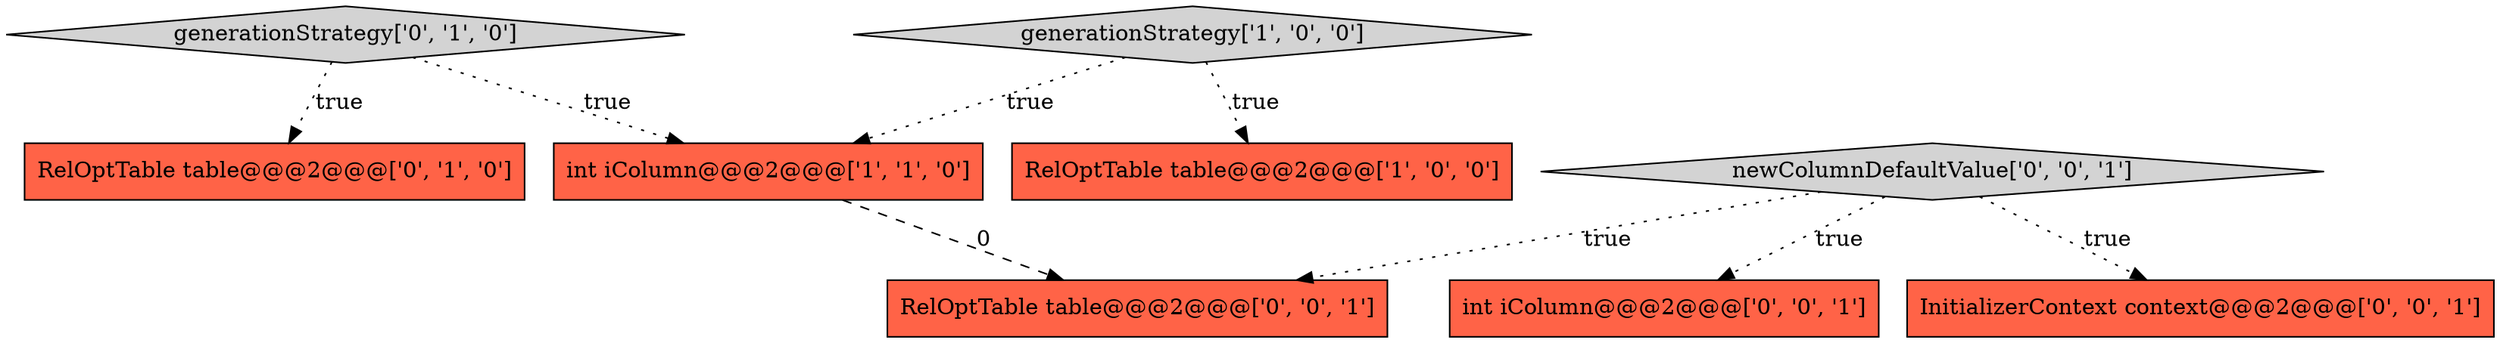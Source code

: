digraph {
8 [style = filled, label = "RelOptTable table@@@2@@@['0', '0', '1']", fillcolor = tomato, shape = box image = "AAA0AAABBB3BBB"];
4 [style = filled, label = "RelOptTable table@@@2@@@['0', '1', '0']", fillcolor = tomato, shape = box image = "AAA0AAABBB2BBB"];
3 [style = filled, label = "generationStrategy['0', '1', '0']", fillcolor = lightgray, shape = diamond image = "AAA0AAABBB2BBB"];
5 [style = filled, label = "int iColumn@@@2@@@['0', '0', '1']", fillcolor = tomato, shape = box image = "AAA0AAABBB3BBB"];
1 [style = filled, label = "int iColumn@@@2@@@['1', '1', '0']", fillcolor = tomato, shape = box image = "AAA0AAABBB1BBB"];
7 [style = filled, label = "newColumnDefaultValue['0', '0', '1']", fillcolor = lightgray, shape = diamond image = "AAA0AAABBB3BBB"];
2 [style = filled, label = "generationStrategy['1', '0', '0']", fillcolor = lightgray, shape = diamond image = "AAA0AAABBB1BBB"];
6 [style = filled, label = "InitializerContext context@@@2@@@['0', '0', '1']", fillcolor = tomato, shape = box image = "AAA0AAABBB3BBB"];
0 [style = filled, label = "RelOptTable table@@@2@@@['1', '0', '0']", fillcolor = tomato, shape = box image = "AAA0AAABBB1BBB"];
3->4 [style = dotted, label="true"];
1->8 [style = dashed, label="0"];
7->6 [style = dotted, label="true"];
2->0 [style = dotted, label="true"];
7->8 [style = dotted, label="true"];
2->1 [style = dotted, label="true"];
3->1 [style = dotted, label="true"];
7->5 [style = dotted, label="true"];
}
